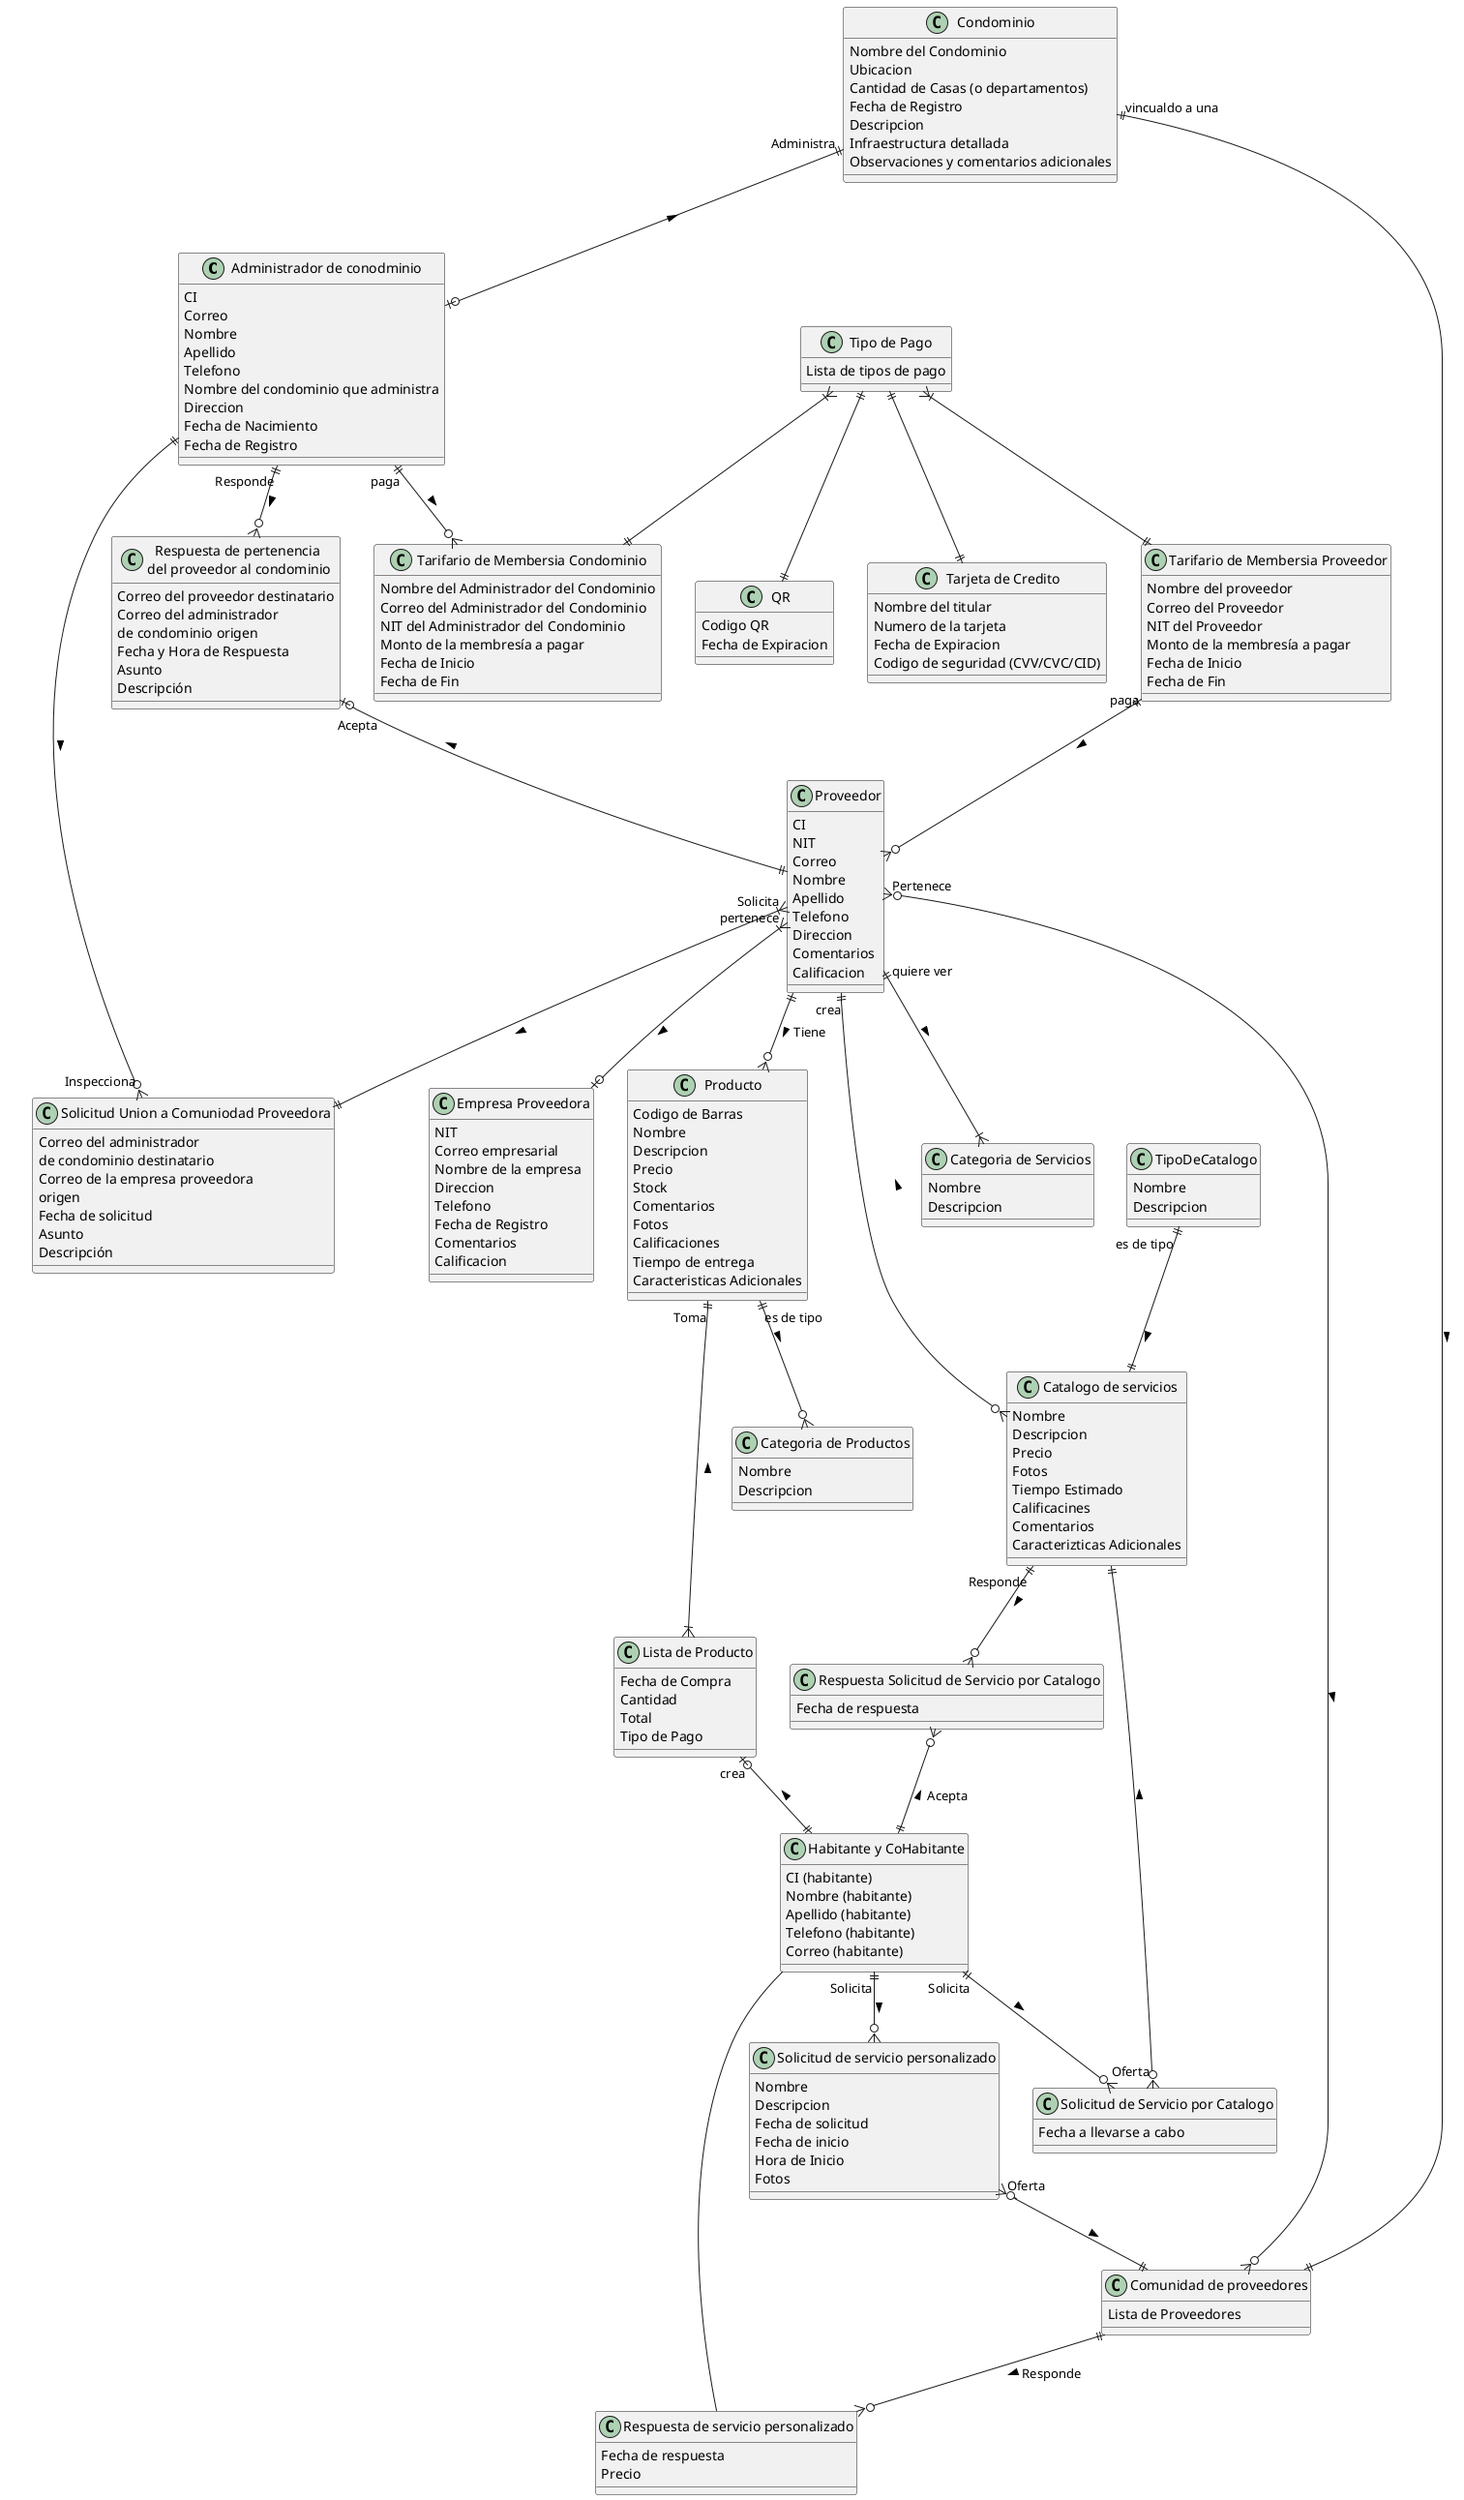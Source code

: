 @startuml

' 9
class "Administrador de conodminio" {
  {field} CI
  {field} Correo
  {field} Nombre
  {field} Apellido
  {field} Telefono
  {field} Nombre del condominio que administra
  {field} Direccion
  {field} Fecha de Nacimiento
  {field} Fecha de Registro
}

' 2
class Condominio {
  {field} Nombre del Condominio
  {field} Ubicacion
  {field} Cantidad de Casas (o departamentos)
  {field} Fecha de Registro
  {field} Descripcion
  {field} Infraestructura detallada
  {field} Observaciones y comentarios adicionales
}

' 3
class Proveedor {
  {field} CI
  {field} NIT
  {field} Correo
  {field} Nombre
  {field} Apellido
  {field} Telefono
  {field} Direccion
  {field} Comentarios
  {field} Calificacion
}

' 4
class "Empresa Proveedora" {
  {field} NIT
  {field} Correo empresarial
  {field} Nombre de la empresa
  {field} Direccion
  {field} Telefono
  {field} Fecha de Registro
  {field} Comentarios
  {field} Calificacion
}

' 10
class "Habitante y CoHabitante" {
  {field} CI (habitante)
  {field} Nombre (habitante)
  {field} Apellido (habitante)
  {field} Telefono (habitante)
  {field} Correo (habitante)
}

' 5
class "Tarifario de Membersia Condominio" {
  {field} Nombre del Administrador del Condominio
  {field} Correo del Administrador del Condominio
  {field} NIT del Administrador del Condominio
  {field} Monto de la membresía a pagar 
  {field} Fecha de Inicio
  {field} Fecha de Fin
}

' 6
class "Tarifario de Membersia Proveedor" {
  {field} Nombre del proveedor
  {field} Correo del Proveedor
  {field} NIT del Proveedor
  {field} Monto de la membresía a pagar 
  {field} Fecha de Inicio
  {field} Fecha de Fin
}

' 7
class "Tipo de Pago" {
  Lista de tipos de pago
}

' 11
class "Solicitud Union a Comuniodad Proveedora" {
  {field} Correo del administrador \nde condominio destinatario
  {field} Correo de la empresa proveedora \norigen
  {field} Fecha de solicitud
  {field} Asunto
  {field} Descripción
}

' 12
class "Respuesta de pertenencia \ndel proveedor al condominio" {
  {field} Correo del proveedor destinatario
  {field} Correo del administrador \nde condominio origen
  {field} Fecha y Hora de Respuesta
  {field} Asunto
  {field} Descripción
}

' 13
class "Solicitud de Servicio por Catalogo" {
  {field} Fecha a llevarse a cabo
}
' 14
class "Respuesta Solicitud de Servicio por Catalogo" {
  {field} Fecha de respuesta
}

' 15
class "Solicitud de servicio personalizado" {
  {field} Nombre 
  {field} Descripcion
  {field} Fecha de solicitud
  {field} Fecha de inicio
  {field} Hora de Inicio
  {field} Fotos
}
' 16
class "Respuesta de servicio personalizado" {
  {field} Fecha de respuesta
  {field} Precio
}

' 20
class "Catalogo de servicios" {
  {field} Nombre 
  {field} Descripcion
  {field} Precio
  {field} Fotos
  {field} Tiempo Estimado
  {field} Calificacines
  {field} Comentarios
  {field} Caracterizticas Adicionales
}

' E21
class "Comunidad de proveedores" {
  {field} Lista de Proveedores
}

' E23
class Producto {
  {field} Codigo de Barras 
  {field} Nombre 
  {field} Descripcion 
  {field} Precio
  {field} Stock 
  {field} Comentarios 
  {field} Fotos
  {field} Calificaciones
  {field} Tiempo de entrega
  {field} Caracteristicas Adicionales
}

' E24
class "Lista de Producto" {
  {field} Fecha de Compra
  {field} Cantidad
  {field} Total
  {field} Tipo de Pago
}

' E25
class "Tarjeta de Credito" {
  {field} Nombre del titular
  {field} Numero de la tarjeta
  {field} Fecha de Expiracion
  {field} Codigo de seguridad (CVV/CVC/CID)
}

' E26
class QR {
  {field} Codigo QR
  {field} Fecha de Expiracion
}

' E27
class "Categoria de Servicios" {
  {field} Nombre
  {field} Descripcion
}

' E28
class "Categoria de Productos" {
  {field} Nombre
  {field} Descripcion
}


class TipoDeCatalogo {
  {field} Nombre
  {field} Descripcion
}

' RELACIONES

' FLUJO CONDOMINIO
Condominio ||--o| "Administrador de conodminio" : "Administra" <
Condominio ||--|| "Comunidad de proveedores" : "vincualdo a una" >

' FLUJO DE SERVICIO PERSONALIZADO
"Habitante y CoHabitante" ||--o{ "Solicitud de servicio personalizado" : "Solicita" >
"Solicitud de servicio personalizado" }o--|| "Comunidad de proveedores" : "Oferta" >
"Respuesta de servicio personalizado" -- "Habitante y CoHabitante"
"Comunidad de proveedores" ||--o{ "Respuesta de servicio personalizado" : Responde >
Proveedor ||--|{ "Categoria de Servicios" : "quiere ver" >


' FLUJO DE SOLICITUD DE PRODUCTO
Proveedor ||--o{ Producto : Tiene >
Producto ||--o{ "Categoria de Productos" : "es de tipo" >
' Producto }o--|| "Comunidad de proveedores" : Oferta >
Producto ||---|{ "Lista de Producto" : "Toma" <
"Lista de Producto" |o--|| "Habitante y CoHabitante" : "crea" <

' FLUJO DE SOLICITUD DE SERVICIO POR CATALOGO
Proveedor ||--o{ "Catalogo de servicios" : "crea" <
"Habitante y CoHabitante" ||--o{ "Solicitud de Servicio por Catalogo" : "Solicita" >
"Solicitud de Servicio por Catalogo" }o--|| "Catalogo de servicios" : "Oferta" >
"Catalogo de servicios" ||--o{ "Respuesta Solicitud de Servicio por Catalogo" : "Responde" >
"Respuesta Solicitud de Servicio por Catalogo" }o--|| "Habitante y CoHabitante" : Acepta <
TipoDeCatalogo ||--|| "Catalogo de servicios" : "es de tipo" >

' FLUJO DE SOLICITUD DE PERTENENCIA (PROVEEDORES|CONMINIO)
' "Administrador de conodminio"
Proveedor }|--o| "Empresa Proveedora" : "pertenece" > 
Proveedor }|--|| "Solicitud Union a Comuniodad Proveedora" : "Solicita" >
"Solicitud Union a Comuniodad Proveedora" }o--|| "Administrador de conodminio" : "Inspecciona" <
"Administrador de conodminio" ||--o{ "Respuesta de pertenencia \ndel proveedor al condominio" : "Responde" >
"Respuesta de pertenencia \ndel proveedor al condominio" |o--|| "Proveedor" : "Acepta" <
Proveedor }o--o{ "Comunidad de proveedores" : "Pertenece" >

' FLUJO DE TARIFA
"Administrador de conodminio" ||--o{ "Tarifario de Membersia Condominio" : "paga" >
"Tarifario de Membersia Proveedor" ||--o{ "Proveedor" : "paga" >
"Tipo de Pago" }|--|| "Tarifario de Membersia Condominio"
"Tipo de Pago" }|--|| "Tarifario de Membersia Proveedor"
"Tipo de Pago" ||--|| "Tarjeta de Credito"
"Tipo de Pago" ||--|| QR


@enduml

